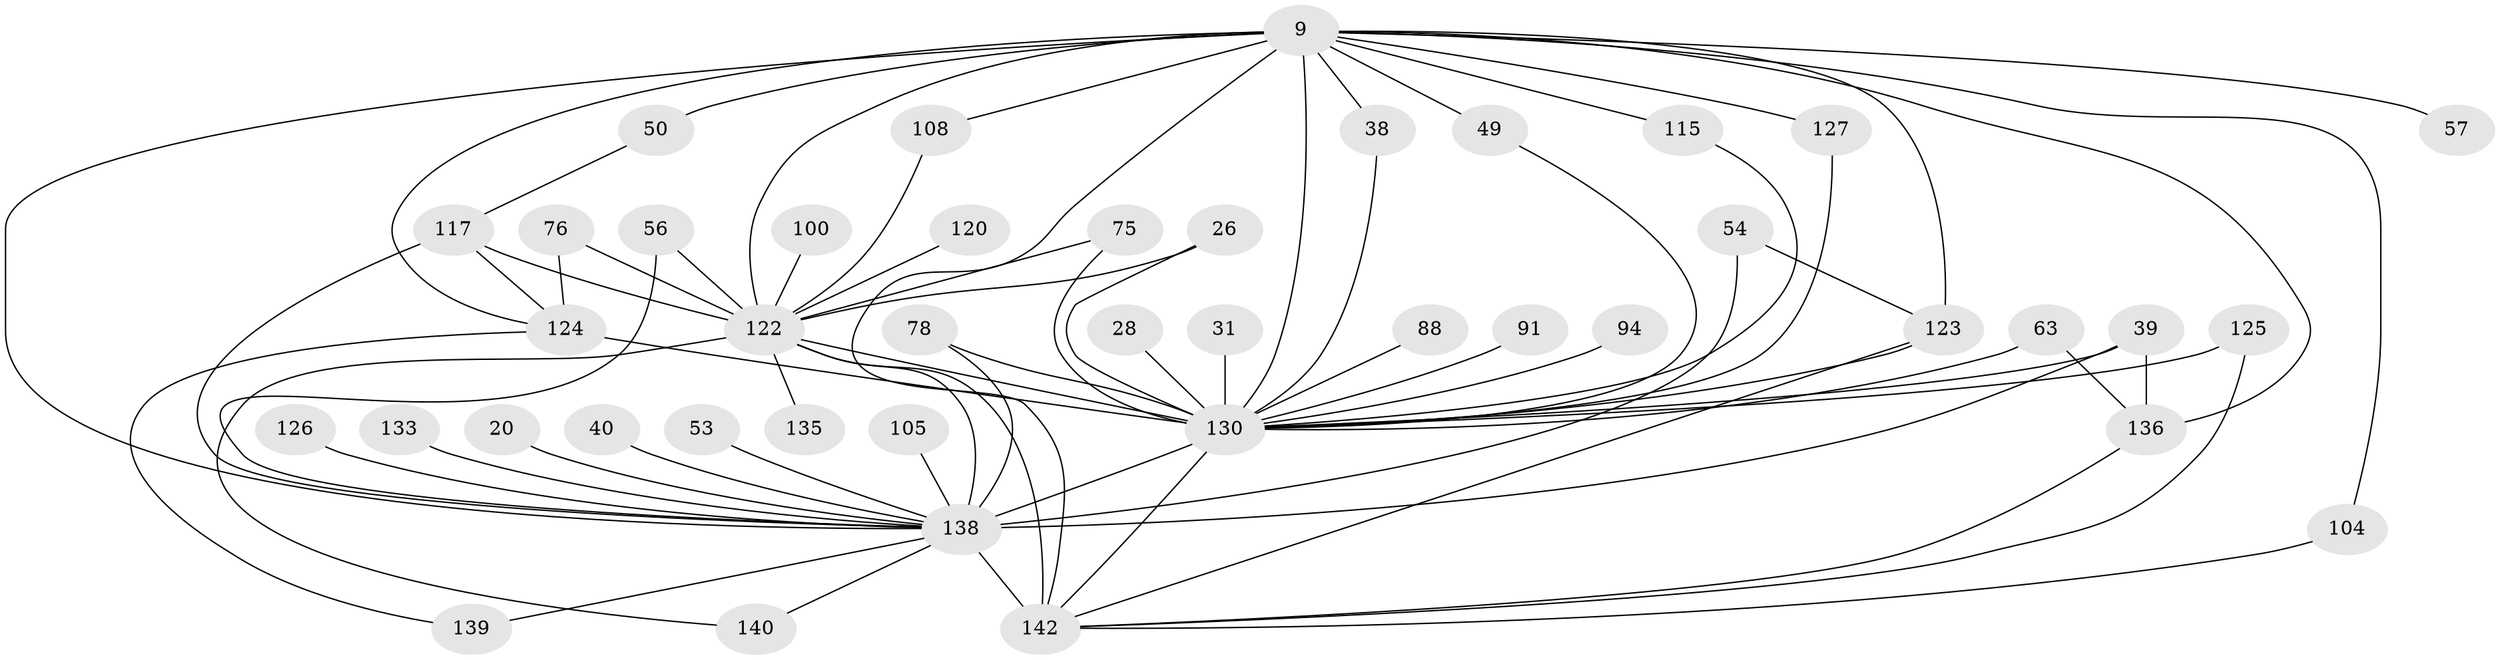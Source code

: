 // original degree distribution, {23: 0.007042253521126761, 14: 0.007042253521126761, 28: 0.007042253521126761, 16: 0.007042253521126761, 30: 0.007042253521126761, 27: 0.007042253521126761, 18: 0.014084507042253521, 19: 0.007042253521126761, 26: 0.007042253521126761, 7: 0.035211267605633804, 4: 0.07746478873239436, 6: 0.014084507042253521, 8: 0.014084507042253521, 2: 0.5422535211267606, 5: 0.035211267605633804, 3: 0.19014084507042253, 13: 0.007042253521126761, 10: 0.007042253521126761, 9: 0.007042253521126761}
// Generated by graph-tools (version 1.1) at 2025/49/03/04/25 21:49:53]
// undirected, 42 vertices, 72 edges
graph export_dot {
graph [start="1"]
  node [color=gray90,style=filled];
  9 [super="+3"];
  20;
  26;
  28;
  31;
  38;
  39 [super="+24"];
  40;
  49;
  50;
  53;
  54;
  56;
  57;
  63;
  75;
  76;
  78;
  88;
  91;
  94;
  100;
  104;
  105;
  108;
  115;
  117 [super="+71+45"];
  120;
  122 [super="+48+93+4"];
  123 [super="+85+98+113"];
  124 [super="+106+90+87+121"];
  125 [super="+51"];
  126 [super="+30"];
  127;
  130 [super="+79+112+110+72+70+103"];
  133;
  135;
  136 [super="+89+99"];
  138 [super="+95+83"];
  139;
  140;
  142 [super="+67+137+61+141+101+132+129"];
  9 -- 49;
  9 -- 50 [weight=2];
  9 -- 57 [weight=2];
  9 -- 108;
  9 -- 123 [weight=5];
  9 -- 136 [weight=4];
  9 -- 130 [weight=13];
  9 -- 38;
  9 -- 104;
  9 -- 115;
  9 -- 122 [weight=10];
  9 -- 124 [weight=3];
  9 -- 127;
  9 -- 142;
  9 -- 138 [weight=5];
  20 -- 138 [weight=2];
  26 -- 122;
  26 -- 130;
  28 -- 130 [weight=2];
  31 -- 130 [weight=3];
  38 -- 130;
  39 -- 136;
  39 -- 130;
  39 -- 138;
  40 -- 138;
  49 -- 130;
  50 -- 117;
  53 -- 138 [weight=2];
  54 -- 123;
  54 -- 138;
  56 -- 122;
  56 -- 138;
  63 -- 130;
  63 -- 136;
  75 -- 122;
  75 -- 130;
  76 -- 122;
  76 -- 124;
  78 -- 130;
  78 -- 138;
  88 -- 130 [weight=2];
  91 -- 130 [weight=2];
  94 -- 130 [weight=2];
  100 -- 122 [weight=2];
  104 -- 142;
  105 -- 138;
  108 -- 122;
  115 -- 130;
  117 -- 122 [weight=2];
  117 -- 124;
  117 -- 138 [weight=2];
  120 -- 122;
  122 -- 135 [weight=2];
  122 -- 140;
  122 -- 130 [weight=14];
  122 -- 142 [weight=10];
  122 -- 138 [weight=6];
  123 -- 130 [weight=4];
  123 -- 142;
  124 -- 130 [weight=9];
  124 -- 139;
  125 -- 142;
  125 -- 130 [weight=2];
  126 -- 138 [weight=2];
  127 -- 130;
  130 -- 142 [weight=5];
  130 -- 138 [weight=20];
  133 -- 138 [weight=2];
  136 -- 142 [weight=3];
  138 -- 139;
  138 -- 140;
  138 -- 142 [weight=10];
}
